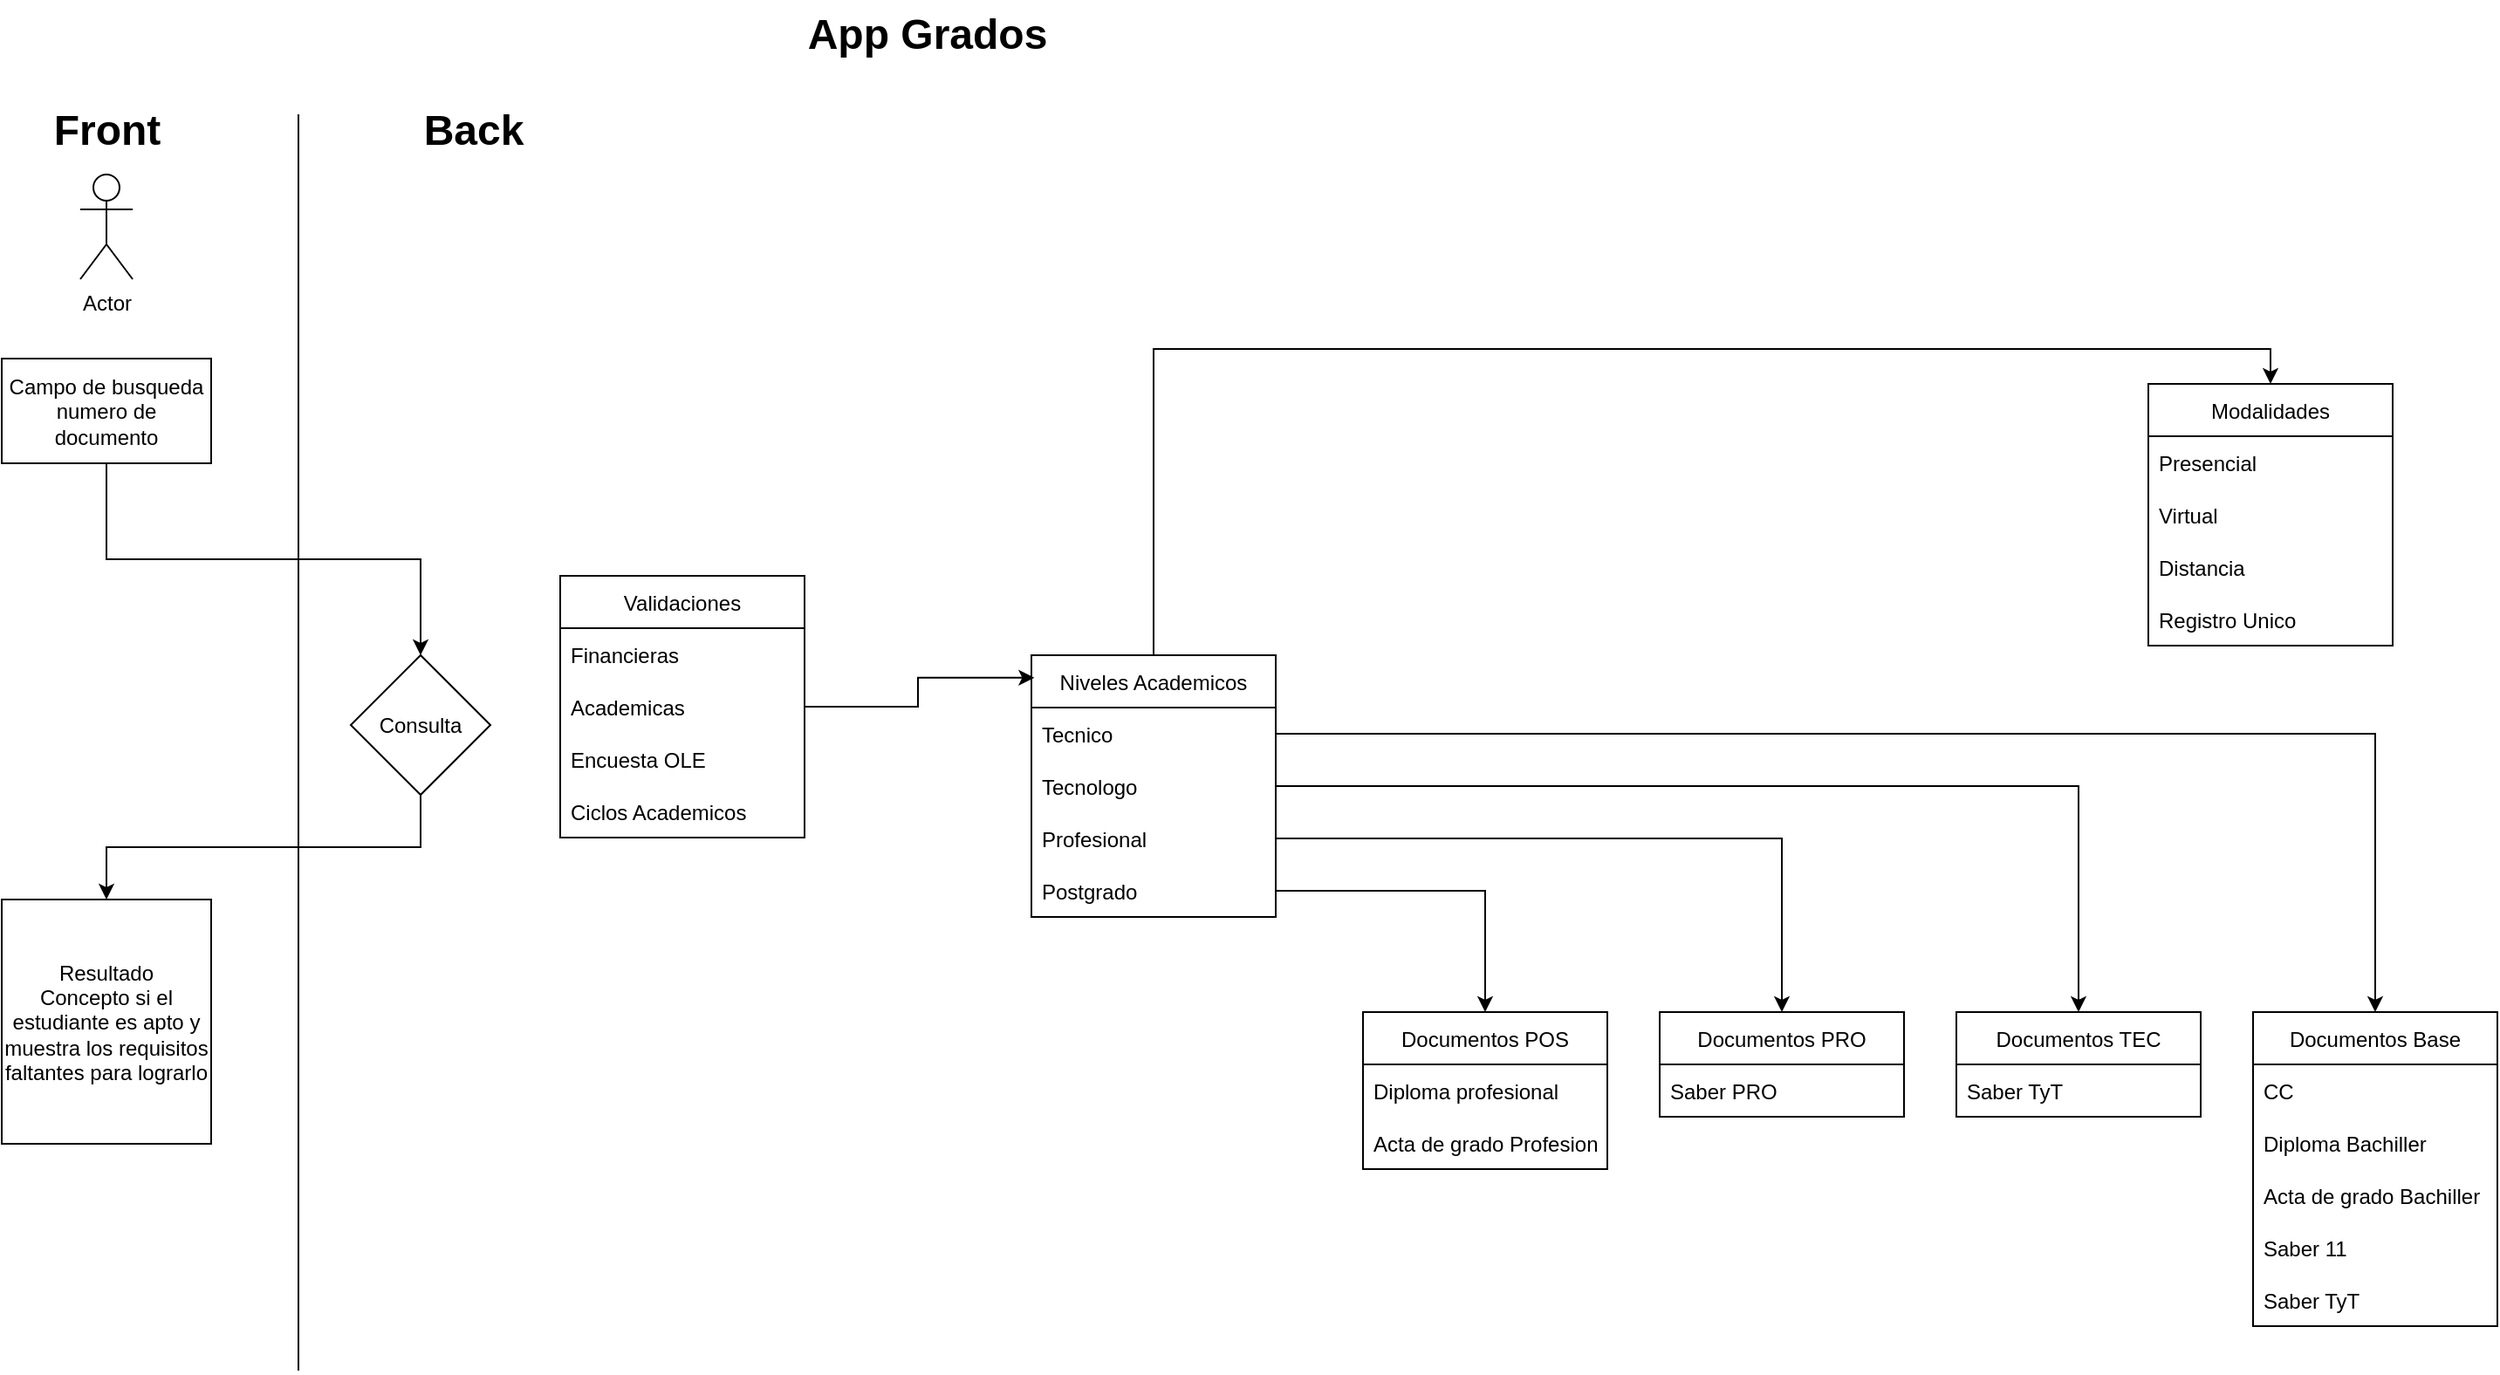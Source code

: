<mxfile version="20.2.2" type="github">
  <diagram id="C5RBs43oDa-KdzZeNtuy" name="Idea Base">
    <mxGraphModel dx="1837" dy="1143" grid="1" gridSize="10" guides="1" tooltips="1" connect="1" arrows="1" fold="1" page="1" pageScale="1" pageWidth="1100" pageHeight="850" math="0" shadow="0">
      <root>
        <mxCell id="WIyWlLk6GJQsqaUBKTNV-0" />
        <mxCell id="WIyWlLk6GJQsqaUBKTNV-1" parent="WIyWlLk6GJQsqaUBKTNV-0" />
        <mxCell id="-jblyZZP0hypWOzEv5Lh-8" style="edgeStyle=orthogonalEdgeStyle;rounded=0;orthogonalLoop=1;jettySize=auto;html=1;exitX=0.5;exitY=1;exitDx=0;exitDy=0;" edge="1" parent="WIyWlLk6GJQsqaUBKTNV-1" source="-jblyZZP0hypWOzEv5Lh-0" target="-jblyZZP0hypWOzEv5Lh-6">
          <mxGeometry relative="1" as="geometry" />
        </mxCell>
        <mxCell id="-jblyZZP0hypWOzEv5Lh-0" value="Campo de busqueda numero de documento" style="rounded=0;whiteSpace=wrap;html=1;" vertex="1" parent="WIyWlLk6GJQsqaUBKTNV-1">
          <mxGeometry x="20" y="225.5" width="120" height="60" as="geometry" />
        </mxCell>
        <mxCell id="-jblyZZP0hypWOzEv5Lh-1" value="" style="endArrow=none;html=1;rounded=0;" edge="1" parent="WIyWlLk6GJQsqaUBKTNV-1">
          <mxGeometry width="50" height="50" relative="1" as="geometry">
            <mxPoint x="190" y="805.5" as="sourcePoint" />
            <mxPoint x="190" y="85.5" as="targetPoint" />
          </mxGeometry>
        </mxCell>
        <mxCell id="-jblyZZP0hypWOzEv5Lh-2" value="Front" style="text;strokeColor=none;fillColor=none;html=1;fontSize=24;fontStyle=1;verticalAlign=middle;align=center;" vertex="1" parent="WIyWlLk6GJQsqaUBKTNV-1">
          <mxGeometry x="30" y="74.5" width="100" height="40" as="geometry" />
        </mxCell>
        <mxCell id="-jblyZZP0hypWOzEv5Lh-4" value="Resultado&lt;br&gt;Concepto si el estudiante es apto y muestra los requisitos faltantes para lograrlo&lt;br&gt;" style="rounded=0;whiteSpace=wrap;html=1;" vertex="1" parent="WIyWlLk6GJQsqaUBKTNV-1">
          <mxGeometry x="20" y="535.5" width="120" height="140" as="geometry" />
        </mxCell>
        <mxCell id="-jblyZZP0hypWOzEv5Lh-9" style="edgeStyle=orthogonalEdgeStyle;rounded=0;orthogonalLoop=1;jettySize=auto;html=1;exitX=0.5;exitY=1;exitDx=0;exitDy=0;entryX=0.5;entryY=0;entryDx=0;entryDy=0;" edge="1" parent="WIyWlLk6GJQsqaUBKTNV-1" source="-jblyZZP0hypWOzEv5Lh-6" target="-jblyZZP0hypWOzEv5Lh-4">
          <mxGeometry relative="1" as="geometry" />
        </mxCell>
        <mxCell id="-jblyZZP0hypWOzEv5Lh-6" value="Consulta" style="rhombus;whiteSpace=wrap;html=1;" vertex="1" parent="WIyWlLk6GJQsqaUBKTNV-1">
          <mxGeometry x="220" y="395.5" width="80" height="80" as="geometry" />
        </mxCell>
        <mxCell id="-jblyZZP0hypWOzEv5Lh-7" value="Back" style="text;strokeColor=none;fillColor=none;html=1;fontSize=24;fontStyle=1;verticalAlign=middle;align=center;" vertex="1" parent="WIyWlLk6GJQsqaUBKTNV-1">
          <mxGeometry x="240" y="74.5" width="100" height="40" as="geometry" />
        </mxCell>
        <mxCell id="-jblyZZP0hypWOzEv5Lh-10" value="App Grados" style="text;strokeColor=none;fillColor=none;html=1;fontSize=24;fontStyle=1;verticalAlign=middle;align=center;" vertex="1" parent="WIyWlLk6GJQsqaUBKTNV-1">
          <mxGeometry x="500" y="20" width="100" height="40" as="geometry" />
        </mxCell>
        <mxCell id="-jblyZZP0hypWOzEv5Lh-23" value="Validaciones" style="swimlane;fontStyle=0;childLayout=stackLayout;horizontal=1;startSize=30;horizontalStack=0;resizeParent=1;resizeParentMax=0;resizeLast=0;collapsible=1;marginBottom=0;" vertex="1" parent="WIyWlLk6GJQsqaUBKTNV-1">
          <mxGeometry x="340" y="350" width="140" height="150" as="geometry" />
        </mxCell>
        <mxCell id="-jblyZZP0hypWOzEv5Lh-24" value="Financieras" style="text;strokeColor=none;fillColor=none;align=left;verticalAlign=middle;spacingLeft=4;spacingRight=4;overflow=hidden;points=[[0,0.5],[1,0.5]];portConstraint=eastwest;rotatable=0;" vertex="1" parent="-jblyZZP0hypWOzEv5Lh-23">
          <mxGeometry y="30" width="140" height="30" as="geometry" />
        </mxCell>
        <mxCell id="-jblyZZP0hypWOzEv5Lh-25" value="Academicas" style="text;strokeColor=none;fillColor=none;align=left;verticalAlign=middle;spacingLeft=4;spacingRight=4;overflow=hidden;points=[[0,0.5],[1,0.5]];portConstraint=eastwest;rotatable=0;" vertex="1" parent="-jblyZZP0hypWOzEv5Lh-23">
          <mxGeometry y="60" width="140" height="30" as="geometry" />
        </mxCell>
        <mxCell id="-jblyZZP0hypWOzEv5Lh-27" value="Encuesta OLE" style="text;strokeColor=none;fillColor=none;align=left;verticalAlign=middle;spacingLeft=4;spacingRight=4;overflow=hidden;points=[[0,0.5],[1,0.5]];portConstraint=eastwest;rotatable=0;" vertex="1" parent="-jblyZZP0hypWOzEv5Lh-23">
          <mxGeometry y="90" width="140" height="30" as="geometry" />
        </mxCell>
        <mxCell id="-jblyZZP0hypWOzEv5Lh-29" value="Ciclos Academicos" style="text;strokeColor=none;fillColor=none;align=left;verticalAlign=middle;spacingLeft=4;spacingRight=4;overflow=hidden;points=[[0,0.5],[1,0.5]];portConstraint=eastwest;rotatable=0;" vertex="1" parent="-jblyZZP0hypWOzEv5Lh-23">
          <mxGeometry y="120" width="140" height="30" as="geometry" />
        </mxCell>
        <mxCell id="-jblyZZP0hypWOzEv5Lh-30" value="Actor" style="shape=umlActor;verticalLabelPosition=bottom;verticalAlign=top;html=1;outlineConnect=0;" vertex="1" parent="WIyWlLk6GJQsqaUBKTNV-1">
          <mxGeometry x="65" y="120" width="30" height="60" as="geometry" />
        </mxCell>
        <mxCell id="-jblyZZP0hypWOzEv5Lh-67" style="edgeStyle=orthogonalEdgeStyle;rounded=0;orthogonalLoop=1;jettySize=auto;html=1;exitX=0.5;exitY=0;exitDx=0;exitDy=0;entryX=0.5;entryY=0;entryDx=0;entryDy=0;" edge="1" parent="WIyWlLk6GJQsqaUBKTNV-1" source="-jblyZZP0hypWOzEv5Lh-32" target="-jblyZZP0hypWOzEv5Lh-38">
          <mxGeometry relative="1" as="geometry" />
        </mxCell>
        <mxCell id="-jblyZZP0hypWOzEv5Lh-32" value="Niveles Academicos" style="swimlane;fontStyle=0;childLayout=stackLayout;horizontal=1;startSize=30;horizontalStack=0;resizeParent=1;resizeParentMax=0;resizeLast=0;collapsible=1;marginBottom=0;" vertex="1" parent="WIyWlLk6GJQsqaUBKTNV-1">
          <mxGeometry x="610" y="395.5" width="140" height="150" as="geometry" />
        </mxCell>
        <mxCell id="-jblyZZP0hypWOzEv5Lh-33" value="Tecnico" style="text;strokeColor=none;fillColor=none;align=left;verticalAlign=middle;spacingLeft=4;spacingRight=4;overflow=hidden;points=[[0,0.5],[1,0.5]];portConstraint=eastwest;rotatable=0;" vertex="1" parent="-jblyZZP0hypWOzEv5Lh-32">
          <mxGeometry y="30" width="140" height="30" as="geometry" />
        </mxCell>
        <mxCell id="-jblyZZP0hypWOzEv5Lh-34" value="Tecnologo" style="text;strokeColor=none;fillColor=none;align=left;verticalAlign=middle;spacingLeft=4;spacingRight=4;overflow=hidden;points=[[0,0.5],[1,0.5]];portConstraint=eastwest;rotatable=0;" vertex="1" parent="-jblyZZP0hypWOzEv5Lh-32">
          <mxGeometry y="60" width="140" height="30" as="geometry" />
        </mxCell>
        <mxCell id="-jblyZZP0hypWOzEv5Lh-35" value="Profesional" style="text;strokeColor=none;fillColor=none;align=left;verticalAlign=middle;spacingLeft=4;spacingRight=4;overflow=hidden;points=[[0,0.5],[1,0.5]];portConstraint=eastwest;rotatable=0;" vertex="1" parent="-jblyZZP0hypWOzEv5Lh-32">
          <mxGeometry y="90" width="140" height="30" as="geometry" />
        </mxCell>
        <mxCell id="-jblyZZP0hypWOzEv5Lh-36" value="Postgrado" style="text;strokeColor=none;fillColor=none;align=left;verticalAlign=middle;spacingLeft=4;spacingRight=4;overflow=hidden;points=[[0,0.5],[1,0.5]];portConstraint=eastwest;rotatable=0;" vertex="1" parent="-jblyZZP0hypWOzEv5Lh-32">
          <mxGeometry y="120" width="140" height="30" as="geometry" />
        </mxCell>
        <mxCell id="-jblyZZP0hypWOzEv5Lh-38" value="Modalidades" style="swimlane;fontStyle=0;childLayout=stackLayout;horizontal=1;startSize=30;horizontalStack=0;resizeParent=1;resizeParentMax=0;resizeLast=0;collapsible=1;marginBottom=0;" vertex="1" parent="WIyWlLk6GJQsqaUBKTNV-1">
          <mxGeometry x="1250" y="240" width="140" height="150" as="geometry" />
        </mxCell>
        <mxCell id="-jblyZZP0hypWOzEv5Lh-39" value="Presencial" style="text;strokeColor=none;fillColor=none;align=left;verticalAlign=middle;spacingLeft=4;spacingRight=4;overflow=hidden;points=[[0,0.5],[1,0.5]];portConstraint=eastwest;rotatable=0;" vertex="1" parent="-jblyZZP0hypWOzEv5Lh-38">
          <mxGeometry y="30" width="140" height="30" as="geometry" />
        </mxCell>
        <mxCell id="-jblyZZP0hypWOzEv5Lh-40" value="Virtual" style="text;strokeColor=none;fillColor=none;align=left;verticalAlign=middle;spacingLeft=4;spacingRight=4;overflow=hidden;points=[[0,0.5],[1,0.5]];portConstraint=eastwest;rotatable=0;" vertex="1" parent="-jblyZZP0hypWOzEv5Lh-38">
          <mxGeometry y="60" width="140" height="30" as="geometry" />
        </mxCell>
        <mxCell id="-jblyZZP0hypWOzEv5Lh-41" value="Distancia" style="text;strokeColor=none;fillColor=none;align=left;verticalAlign=middle;spacingLeft=4;spacingRight=4;overflow=hidden;points=[[0,0.5],[1,0.5]];portConstraint=eastwest;rotatable=0;" vertex="1" parent="-jblyZZP0hypWOzEv5Lh-38">
          <mxGeometry y="90" width="140" height="30" as="geometry" />
        </mxCell>
        <mxCell id="-jblyZZP0hypWOzEv5Lh-42" value="Registro Unico" style="text;strokeColor=none;fillColor=none;align=left;verticalAlign=middle;spacingLeft=4;spacingRight=4;overflow=hidden;points=[[0,0.5],[1,0.5]];portConstraint=eastwest;rotatable=0;" vertex="1" parent="-jblyZZP0hypWOzEv5Lh-38">
          <mxGeometry y="120" width="140" height="30" as="geometry" />
        </mxCell>
        <mxCell id="-jblyZZP0hypWOzEv5Lh-44" value="Documentos Base" style="swimlane;fontStyle=0;childLayout=stackLayout;horizontal=1;startSize=30;horizontalStack=0;resizeParent=1;resizeParentMax=0;resizeLast=0;collapsible=1;marginBottom=0;" vertex="1" parent="WIyWlLk6GJQsqaUBKTNV-1">
          <mxGeometry x="1310" y="600" width="140" height="180" as="geometry" />
        </mxCell>
        <mxCell id="-jblyZZP0hypWOzEv5Lh-45" value="CC" style="text;strokeColor=none;fillColor=none;align=left;verticalAlign=middle;spacingLeft=4;spacingRight=4;overflow=hidden;points=[[0,0.5],[1,0.5]];portConstraint=eastwest;rotatable=0;" vertex="1" parent="-jblyZZP0hypWOzEv5Lh-44">
          <mxGeometry y="30" width="140" height="30" as="geometry" />
        </mxCell>
        <mxCell id="-jblyZZP0hypWOzEv5Lh-46" value="Diploma Bachiller" style="text;strokeColor=none;fillColor=none;align=left;verticalAlign=middle;spacingLeft=4;spacingRight=4;overflow=hidden;points=[[0,0.5],[1,0.5]];portConstraint=eastwest;rotatable=0;" vertex="1" parent="-jblyZZP0hypWOzEv5Lh-44">
          <mxGeometry y="60" width="140" height="30" as="geometry" />
        </mxCell>
        <mxCell id="-jblyZZP0hypWOzEv5Lh-47" value="Acta de grado Bachiller" style="text;strokeColor=none;fillColor=none;align=left;verticalAlign=middle;spacingLeft=4;spacingRight=4;overflow=hidden;points=[[0,0.5],[1,0.5]];portConstraint=eastwest;rotatable=0;" vertex="1" parent="-jblyZZP0hypWOzEv5Lh-44">
          <mxGeometry y="90" width="140" height="30" as="geometry" />
        </mxCell>
        <mxCell id="-jblyZZP0hypWOzEv5Lh-48" value="Saber 11" style="text;strokeColor=none;fillColor=none;align=left;verticalAlign=middle;spacingLeft=4;spacingRight=4;overflow=hidden;points=[[0,0.5],[1,0.5]];portConstraint=eastwest;rotatable=0;" vertex="1" parent="-jblyZZP0hypWOzEv5Lh-44">
          <mxGeometry y="120" width="140" height="30" as="geometry" />
        </mxCell>
        <mxCell id="-jblyZZP0hypWOzEv5Lh-68" value="Saber TyT" style="text;strokeColor=none;fillColor=none;align=left;verticalAlign=middle;spacingLeft=4;spacingRight=4;overflow=hidden;points=[[0,0.5],[1,0.5]];portConstraint=eastwest;rotatable=0;" vertex="1" parent="-jblyZZP0hypWOzEv5Lh-44">
          <mxGeometry y="150" width="140" height="30" as="geometry" />
        </mxCell>
        <mxCell id="-jblyZZP0hypWOzEv5Lh-49" style="edgeStyle=orthogonalEdgeStyle;rounded=0;orthogonalLoop=1;jettySize=auto;html=1;exitX=1;exitY=0.5;exitDx=0;exitDy=0;" edge="1" parent="WIyWlLk6GJQsqaUBKTNV-1" source="-jblyZZP0hypWOzEv5Lh-33" target="-jblyZZP0hypWOzEv5Lh-44">
          <mxGeometry relative="1" as="geometry" />
        </mxCell>
        <mxCell id="-jblyZZP0hypWOzEv5Lh-51" value="Documentos TEC" style="swimlane;fontStyle=0;childLayout=stackLayout;horizontal=1;startSize=30;horizontalStack=0;resizeParent=1;resizeParentMax=0;resizeLast=0;collapsible=1;marginBottom=0;" vertex="1" parent="WIyWlLk6GJQsqaUBKTNV-1">
          <mxGeometry x="1140" y="600" width="140" height="60" as="geometry" />
        </mxCell>
        <mxCell id="-jblyZZP0hypWOzEv5Lh-52" value="Saber TyT" style="text;strokeColor=none;fillColor=none;align=left;verticalAlign=middle;spacingLeft=4;spacingRight=4;overflow=hidden;points=[[0,0.5],[1,0.5]];portConstraint=eastwest;rotatable=0;" vertex="1" parent="-jblyZZP0hypWOzEv5Lh-51">
          <mxGeometry y="30" width="140" height="30" as="geometry" />
        </mxCell>
        <mxCell id="-jblyZZP0hypWOzEv5Lh-56" value="Documentos PRO" style="swimlane;fontStyle=0;childLayout=stackLayout;horizontal=1;startSize=30;horizontalStack=0;resizeParent=1;resizeParentMax=0;resizeLast=0;collapsible=1;marginBottom=0;" vertex="1" parent="WIyWlLk6GJQsqaUBKTNV-1">
          <mxGeometry x="970" y="600" width="140" height="60" as="geometry" />
        </mxCell>
        <mxCell id="-jblyZZP0hypWOzEv5Lh-60" value="Saber PRO" style="text;strokeColor=none;fillColor=none;align=left;verticalAlign=middle;spacingLeft=4;spacingRight=4;overflow=hidden;points=[[0,0.5],[1,0.5]];portConstraint=eastwest;rotatable=0;" vertex="1" parent="-jblyZZP0hypWOzEv5Lh-56">
          <mxGeometry y="30" width="140" height="30" as="geometry" />
        </mxCell>
        <mxCell id="-jblyZZP0hypWOzEv5Lh-61" value="Documentos POS" style="swimlane;fontStyle=0;childLayout=stackLayout;horizontal=1;startSize=30;horizontalStack=0;resizeParent=1;resizeParentMax=0;resizeLast=0;collapsible=1;marginBottom=0;" vertex="1" parent="WIyWlLk6GJQsqaUBKTNV-1">
          <mxGeometry x="800" y="600" width="140" height="90" as="geometry" />
        </mxCell>
        <mxCell id="-jblyZZP0hypWOzEv5Lh-62" value="Diploma profesional" style="text;strokeColor=none;fillColor=none;align=left;verticalAlign=middle;spacingLeft=4;spacingRight=4;overflow=hidden;points=[[0,0.5],[1,0.5]];portConstraint=eastwest;rotatable=0;" vertex="1" parent="-jblyZZP0hypWOzEv5Lh-61">
          <mxGeometry y="30" width="140" height="30" as="geometry" />
        </mxCell>
        <mxCell id="-jblyZZP0hypWOzEv5Lh-63" value="Acta de grado Profesion" style="text;strokeColor=none;fillColor=none;align=left;verticalAlign=middle;spacingLeft=4;spacingRight=4;overflow=hidden;points=[[0,0.5],[1,0.5]];portConstraint=eastwest;rotatable=0;" vertex="1" parent="-jblyZZP0hypWOzEv5Lh-61">
          <mxGeometry y="60" width="140" height="30" as="geometry" />
        </mxCell>
        <mxCell id="-jblyZZP0hypWOzEv5Lh-66" style="edgeStyle=orthogonalEdgeStyle;rounded=0;orthogonalLoop=1;jettySize=auto;html=1;exitX=1;exitY=0.5;exitDx=0;exitDy=0;entryX=0.012;entryY=0.086;entryDx=0;entryDy=0;entryPerimeter=0;" edge="1" parent="WIyWlLk6GJQsqaUBKTNV-1" source="-jblyZZP0hypWOzEv5Lh-25" target="-jblyZZP0hypWOzEv5Lh-32">
          <mxGeometry relative="1" as="geometry" />
        </mxCell>
        <mxCell id="-jblyZZP0hypWOzEv5Lh-69" style="edgeStyle=orthogonalEdgeStyle;rounded=0;orthogonalLoop=1;jettySize=auto;html=1;exitX=1;exitY=0.5;exitDx=0;exitDy=0;" edge="1" parent="WIyWlLk6GJQsqaUBKTNV-1" source="-jblyZZP0hypWOzEv5Lh-34" target="-jblyZZP0hypWOzEv5Lh-51">
          <mxGeometry relative="1" as="geometry" />
        </mxCell>
        <mxCell id="-jblyZZP0hypWOzEv5Lh-70" style="edgeStyle=orthogonalEdgeStyle;rounded=0;orthogonalLoop=1;jettySize=auto;html=1;exitX=1;exitY=0.5;exitDx=0;exitDy=0;entryX=0.5;entryY=0;entryDx=0;entryDy=0;" edge="1" parent="WIyWlLk6GJQsqaUBKTNV-1" source="-jblyZZP0hypWOzEv5Lh-35" target="-jblyZZP0hypWOzEv5Lh-56">
          <mxGeometry relative="1" as="geometry" />
        </mxCell>
        <mxCell id="-jblyZZP0hypWOzEv5Lh-71" style="edgeStyle=orthogonalEdgeStyle;rounded=0;orthogonalLoop=1;jettySize=auto;html=1;exitX=1;exitY=0.5;exitDx=0;exitDy=0;entryX=0.5;entryY=0;entryDx=0;entryDy=0;" edge="1" parent="WIyWlLk6GJQsqaUBKTNV-1" source="-jblyZZP0hypWOzEv5Lh-36" target="-jblyZZP0hypWOzEv5Lh-61">
          <mxGeometry relative="1" as="geometry" />
        </mxCell>
      </root>
    </mxGraphModel>
  </diagram>
</mxfile>
